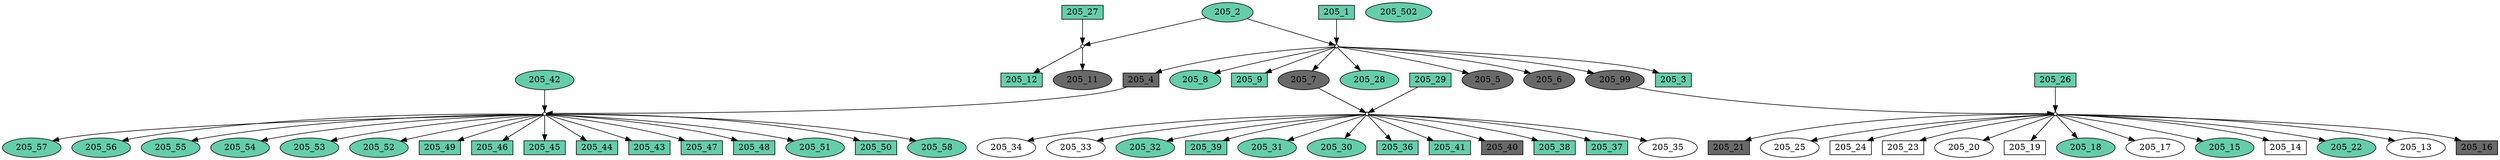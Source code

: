 digraph {
	"205_13" [shape=box fillcolor=white fontcolor=black height=0.3 regular=0 shape=ellipse style=filled width=0.5]
	"205_26x205_99" -> "205_13"
	"205_46" [shape=box fillcolor=aquamarine3 fontcolor=black height=0.3 regular=0 shape=box style=filled width=0.5]
	"205_4x205_42" -> "205_46"
	"205_45" [shape=box fillcolor=aquamarine3 fontcolor=black height=0.3 regular=0 shape=box style=filled width=0.5]
	"205_4x205_42" -> "205_45"
	"205_44" [shape=box fillcolor=aquamarine3 fontcolor=black height=0.3 regular=0 shape=box style=filled width=0.5]
	"205_4x205_42" -> "205_44"
	"205_43" [shape=box fillcolor=aquamarine3 fontcolor=black height=0.3 regular=0 shape=box style=filled width=0.5]
	"205_4x205_42" -> "205_43"
	"205_42" [shape=box fillcolor=aquamarine3 fontcolor=black height=0.3 regular=0 shape=ellipse style=filled width=0.5]
	"205_42" -> "205_4x205_42"
	"205_41" [shape=box fillcolor=aquamarine3 fontcolor=black height=0.3 regular=0 shape=box style=filled width=0.5]
	"205_29x205_7" -> "205_41"
	"205_40" [shape=box fillcolor=dimgrey fontcolor=black height=0.3 regular=0 shape=box style=filled width=0.5]
	"205_29x205_7" -> "205_40"
	"205_12" [shape=box fillcolor=aquamarine3 fontcolor=black height=0.3 regular=0 shape=box style=filled width=0.5]
	"205_27x205_2" -> "205_12"
	"205_38" [shape=box fillcolor=aquamarine3 fontcolor=black height=0.3 regular=0 shape=box style=filled width=0.5]
	"205_29x205_7" -> "205_38"
	"205_37" [shape=box fillcolor=aquamarine3 fontcolor=black height=0.3 regular=0 shape=box style=filled width=0.5]
	"205_29x205_7" -> "205_37"
	"205_47" [shape=box fillcolor=aquamarine3 fontcolor=black height=0.3 regular=0 shape=box style=filled width=0.5]
	"205_4x205_42" -> "205_47"
	"205_35" [shape=box fillcolor=white fontcolor=black height=0.3 regular=0 shape=ellipse style=filled width=0.5]
	"205_29x205_7" -> "205_35"
	"205_34" [shape=box fillcolor=white fontcolor=black height=0.3 regular=0 shape=ellipse style=filled width=0.5]
	"205_29x205_7" -> "205_34"
	"205_33" [shape=box fillcolor=white fontcolor=black height=0.3 regular=0 shape=ellipse style=filled width=0.5]
	"205_29x205_7" -> "205_33"
	"205_32" [shape=box fillcolor=aquamarine3 fontcolor=black height=0.3 regular=0 shape=ellipse style=filled width=0.5]
	"205_29x205_7" -> "205_32"
	"205_39" [shape=box fillcolor=aquamarine3 fontcolor=black height=0.3 regular=0 shape=box style=filled width=0.5]
	"205_29x205_7" -> "205_39"
	"205_48" [shape=box fillcolor=aquamarine3 fontcolor=black height=0.3 regular=0 shape=box style=filled width=0.5]
	"205_4x205_42" -> "205_48"
	"205_51" [shape=box fillcolor=aquamarine3 fontcolor=black height=0.3 regular=0 shape=ellipse style=filled width=0.5]
	"205_4x205_42" -> "205_51"
	"205_50" [shape=box fillcolor=aquamarine3 fontcolor=black height=0.3 regular=0 shape=box style=filled width=0.5]
	"205_4x205_42" -> "205_50"
	"205_4" [shape=box fillcolor=dimgrey fontcolor=black height=0.3 regular=0 shape=box style=filled width=0.5]
	"205_1x205_2" -> "205_4"
	"205_4" -> "205_4x205_42"
	"205_5" [shape=box fillcolor=dimgrey fontcolor=black height=0.3 regular=0 shape=ellipse style=filled width=0.5]
	"205_1x205_2" -> "205_5"
	"205_6" [shape=box fillcolor=dimgrey fontcolor=black height=0.3 regular=0 shape=ellipse style=filled width=0.5]
	"205_1x205_2" -> "205_6"
	"205_7" [shape=box fillcolor=dimgrey fontcolor=black height=0.3 regular=0 shape=ellipse style=filled width=0.5]
	"205_1x205_2" -> "205_7"
	"205_7" -> "205_29x205_7"
	"205_502" [shape=box fillcolor=aquamarine3 fontcolor=black height=0.3 regular=0 shape=ellipse style=filled width=0.5]
	"205_16" [shape=box fillcolor=dimgrey fontcolor=black height=0.3 regular=0 shape=box style=filled width=0.5]
	"205_26x205_99" -> "205_16"
	"205_21" [shape=box fillcolor=dimgrey fontcolor=black height=0.3 regular=0 shape=box style=filled width=0.5]
	"205_26x205_99" -> "205_21"
	"205_58" [shape=box fillcolor=aquamarine3 fontcolor=black height=0.3 regular=0 shape=ellipse style=filled width=0.5]
	"205_4x205_42" -> "205_58"
	"205_57" [shape=box fillcolor=aquamarine3 fontcolor=black height=0.3 regular=0 shape=ellipse style=filled width=0.5]
	"205_4x205_42" -> "205_57"
	"205_56" [shape=box fillcolor=aquamarine3 fontcolor=black height=0.3 regular=0 shape=ellipse style=filled width=0.5]
	"205_4x205_42" -> "205_56"
	"205_55" [shape=box fillcolor=aquamarine3 fontcolor=black height=0.3 regular=0 shape=ellipse style=filled width=0.5]
	"205_4x205_42" -> "205_55"
	"205_54" [shape=box fillcolor=aquamarine3 fontcolor=black height=0.3 regular=0 shape=ellipse style=filled width=0.5]
	"205_4x205_42" -> "205_54"
	"205_53" [shape=box fillcolor=aquamarine3 fontcolor=black height=0.3 regular=0 shape=ellipse style=filled width=0.5]
	"205_4x205_42" -> "205_53"
	"205_52" [shape=box fillcolor=aquamarine3 fontcolor=black height=0.3 regular=0 shape=ellipse style=filled width=0.5]
	"205_4x205_42" -> "205_52"
	"205_31" [shape=box fillcolor=aquamarine3 fontcolor=black height=0.3 regular=0 shape=ellipse style=filled width=0.5]
	"205_29x205_7" -> "205_31"
	"205_49" [shape=box fillcolor=aquamarine3 fontcolor=black height=0.3 regular=0 shape=box style=filled width=0.5]
	"205_4x205_42" -> "205_49"
	"205_30" [shape=box fillcolor=aquamarine3 fontcolor=black height=0.3 regular=0 shape=ellipse style=filled width=0.5]
	"205_29x205_7" -> "205_30"
	"205_36" [shape=box fillcolor=aquamarine3 fontcolor=black height=0.3 regular=0 shape=box style=filled width=0.5]
	"205_29x205_7" -> "205_36"
	"205_3" [shape=box fillcolor=aquamarine3 fontcolor=black height=0.3 regular=0 shape=box style=filled width=0.5]
	"205_1x205_2" -> "205_3"
	"205_2" [shape=box fillcolor=aquamarine3 fontcolor=black height=0.3 regular=0 shape=ellipse style=filled width=0.5]
	"205_2" -> "205_27x205_2"
	"205_2" -> "205_1x205_2"
	"205_8" [shape=box fillcolor=aquamarine3 fontcolor=black height=0.3 regular=0 shape=ellipse style=filled width=0.5]
	"205_1x205_2" -> "205_8"
	"205_9" [shape=box fillcolor=aquamarine3 fontcolor=black height=0.3 regular=0 shape=box style=filled width=0.5]
	"205_1x205_2" -> "205_9"
	"205_99" [shape=box fillcolor=dimgrey fontcolor=black height=0.3 regular=0 shape=ellipse style=filled width=0.5]
	"205_1x205_2" -> "205_99"
	"205_99" -> "205_26x205_99"
	"205_28" [shape=box fillcolor=aquamarine3 fontcolor=black height=0.3 regular=0 shape=ellipse style=filled width=0.5]
	"205_1x205_2" -> "205_28"
	"205_27" [shape=box fillcolor=aquamarine3 fontcolor=black height=0.3 regular=0 shape=box style=filled width=0.5]
	"205_27" -> "205_27x205_2"
	"205_26" [shape=box fillcolor=aquamarine3 fontcolor=black height=0.3 regular=0 shape=box style=filled width=0.5]
	"205_26" -> "205_26x205_99"
	"205_25" [shape=box fillcolor=white fontcolor=black height=0.3 regular=0 shape=ellipse style=filled width=0.5]
	"205_26x205_99" -> "205_25"
	"205_24" [shape=box fillcolor=white fontcolor=black height=0.3 regular=0 shape=box style=filled width=0.5]
	"205_26x205_99" -> "205_24"
	"205_23" [shape=box fillcolor=white fontcolor=black height=0.3 regular=0 shape=box style=filled width=0.5]
	"205_26x205_99" -> "205_23"
	"205_11" [shape=box fillcolor=dimgrey fontcolor=black height=0.3 regular=0 shape=ellipse style=filled width=0.5]
	"205_27x205_2" -> "205_11"
	"205_20" [shape=box fillcolor=white fontcolor=black height=0.3 regular=0 shape=ellipse style=filled width=0.5]
	"205_26x205_99" -> "205_20"
	"205_19" [shape=box fillcolor=white fontcolor=black height=0.3 regular=0 shape=box style=filled width=0.5]
	"205_26x205_99" -> "205_19"
	"205_18" [shape=box fillcolor=aquamarine3 fontcolor=black height=0.3 regular=0 shape=ellipse style=filled width=0.5]
	"205_26x205_99" -> "205_18"
	"205_17" [shape=box fillcolor=white fontcolor=black height=0.3 regular=0 shape=ellipse style=filled width=0.5]
	"205_26x205_99" -> "205_17"
	"205_15" [shape=box fillcolor=aquamarine3 fontcolor=black height=0.3 regular=0 shape=ellipse style=filled width=0.5]
	"205_26x205_99" -> "205_15"
	"205_14" [shape=box fillcolor=white fontcolor=black height=0.3 regular=0 shape=box style=filled width=0.5]
	"205_26x205_99" -> "205_14"
	"205_29" [shape=box fillcolor=aquamarine3 fontcolor=black height=0.3 regular=0 shape=box style=filled width=0.5]
	"205_29" -> "205_29x205_7"
	"205_1" [shape=box fillcolor=aquamarine3 fontcolor=black height=0.3 regular=0 shape=box style=filled width=0.5]
	"205_1" -> "205_1x205_2"
	"205_22" [shape=box fillcolor=aquamarine3 fontcolor=black height=0.3 regular=0 shape=ellipse style=filled width=0.5]
	"205_26x205_99" -> "205_22"
	"205_4x205_42" [label="" height=.1 shape=diamond width=.1]
	"205_1x205_2" [label="" height=.1 shape=diamond width=.1]
	"205_26x205_99" [label="" height=.1 shape=diamond width=.1]
	"205_27x205_2" [label="" height=.1 shape=diamond width=.1]
	"205_29x205_7" [label="" height=.1 shape=diamond width=.1]
}
